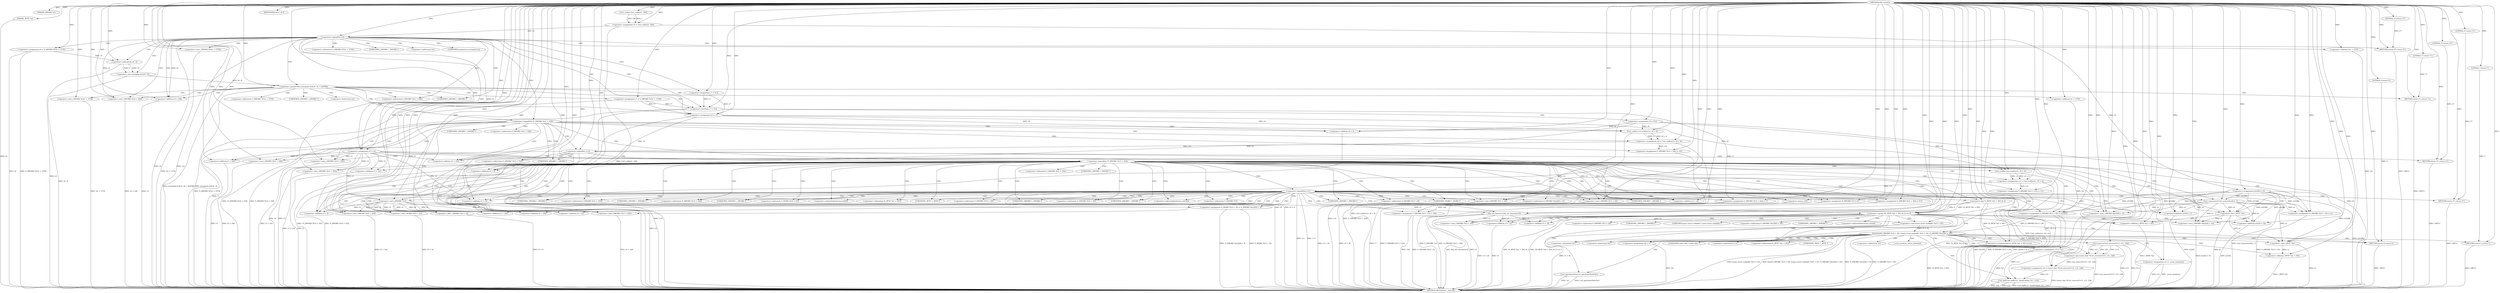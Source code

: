 digraph tftp_connect {  
"1000112" [label = "(METHOD,tftp_connect)" ]
"1000391" [label = "(METHOD_RETURN,int __fastcall)" ]
"1000113" [label = "(PARAM,_DWORD *a1)" ]
"1000114" [label = "(PARAM,_BYTE *a2)" ]
"1000127" [label = "(<operator>.assignment,v4 = Curl_ccalloc(1, 336))" ]
"1000129" [label = "(Curl_ccalloc,Curl_ccalloc(1, 336))" ]
"1000132" [label = "(<operator>.assignment,a1[188] = v4)" ]
"1000138" [label = "(<operator>.logicalNot,!v4)" ]
"1000140" [label = "(RETURN,return 27;,return 27;)" ]
"1000141" [label = "(LITERAL,27,return 27;)" ]
"1000142" [label = "(<operator>.assignment,v5 = v4)" ]
"1000145" [label = "(<operator>.assignment,v6 = *(_DWORD *)(*a1 + 1576))" ]
"1000148" [label = "(<operator>.cast,(_DWORD *)(*a1 + 1576))" ]
"1000150" [label = "(<operator>.addition,*a1 + 1576)" ]
"1000155" [label = "(IDENTIFIER,v6,if ( v6 ))" ]
"1000158" [label = "(<operator>.greaterThan,(unsigned int)(v6 - 8) > 0xFFB0)" ]
"1000159" [label = "(<operator>.cast,(unsigned int)(v6 - 8))" ]
"1000161" [label = "(<operator>.subtraction,v6 - 8)" ]
"1000165" [label = "(RETURN,return 71;,return 71;)" ]
"1000166" [label = "(LITERAL,71,return 71;)" ]
"1000167" [label = "(<operator>.assignment,v7 = *(_DWORD *)(*a1 + 1576))" ]
"1000170" [label = "(<operator>.cast,(_DWORD *)(*a1 + 1576))" ]
"1000172" [label = "(<operator>.addition,*a1 + 1576)" ]
"1000178" [label = "(<operator>.assignment,v7 = 512)" ]
"1000181" [label = "(<operator>.assignment,v9 = v7)" ]
"1000185" [label = "(<operator>.lessThan,v7 < 512)" ]
"1000188" [label = "(<operator>.assignment,v9 = 512)" ]
"1000192" [label = "(<operator>.logicalNot,!*(_DWORD *)(v4 + 328))" ]
"1000194" [label = "(<operator>.cast,(_DWORD *)(v4 + 328))" ]
"1000196" [label = "(<operator>.addition,v4 + 328)" ]
"1000200" [label = "(<operator>.assignment,v10 = Curl_ccalloc(1u, v9 + 4))" ]
"1000202" [label = "(Curl_ccalloc,Curl_ccalloc(1u, v9 + 4))" ]
"1000204" [label = "(<operator>.addition,v9 + 4)" ]
"1000207" [label = "(<operator>.assignment,*(_DWORD *)(v5 + 328) = v10)" ]
"1000209" [label = "(<operator>.cast,(_DWORD *)(v5 + 328))" ]
"1000211" [label = "(<operator>.addition,v5 + 328)" ]
"1000216" [label = "(<operator>.logicalNot,!v10)" ]
"1000218" [label = "(RETURN,return 27;,return 27;)" ]
"1000219" [label = "(LITERAL,27,return 27;)" ]
"1000221" [label = "(<operator>.logicalNot,!*(_DWORD *)(v5 + 332))" ]
"1000223" [label = "(<operator>.cast,(_DWORD *)(v5 + 332))" ]
"1000225" [label = "(<operator>.addition,v5 + 332)" ]
"1000229" [label = "(<operator>.assignment,v11 = Curl_ccalloc(1u, v9 + 4))" ]
"1000231" [label = "(Curl_ccalloc,Curl_ccalloc(1u, v9 + 4))" ]
"1000233" [label = "(<operator>.addition,v9 + 4)" ]
"1000236" [label = "(<operator>.assignment,*(_DWORD *)(v5 + 332) = v11)" ]
"1000238" [label = "(<operator>.cast,(_DWORD *)(v5 + 332))" ]
"1000240" [label = "(<operator>.addition,v5 + 332)" ]
"1000245" [label = "(<operator>.logicalNot,!v11)" ]
"1000247" [label = "(RETURN,return 27;,return 27;)" ]
"1000248" [label = "(LITERAL,27,return 27;)" ]
"1000249" [label = "(Curl_conncontrol,Curl_conncontrol(a1, 1))" ]
"1000252" [label = "(<operator>.assignment,*(_DWORD *)(v5 + 16) = a1)" ]
"1000254" [label = "(<operator>.cast,(_DWORD *)(v5 + 16))" ]
"1000256" [label = "(<operator>.addition,v5 + 16)" ]
"1000260" [label = "(<operator>.assignment,*(_DWORD *)(v5 + 20) = a1[105])" ]
"1000262" [label = "(<operator>.cast,(_DWORD *)(v5 + 20))" ]
"1000264" [label = "(<operator>.addition,v5 + 20)" ]
"1000270" [label = "(<operator>.assignment,*(_DWORD *)v5 = 0)" ]
"1000272" [label = "(<operator>.cast,(_DWORD *)v5)" ]
"1000276" [label = "(<operator>.assignment,*(_DWORD *)(v5 + 8) = -100)" ]
"1000278" [label = "(<operator>.cast,(_DWORD *)(v5 + 8))" ]
"1000280" [label = "(<operator>.addition,v5 + 8)" ]
"1000283" [label = "(<operator>.minus,-100)" ]
"1000285" [label = "(<operator>.assignment,*(_DWORD *)(v5 + 320) = 512)" ]
"1000287" [label = "(<operator>.cast,(_DWORD *)(v5 + 320))" ]
"1000289" [label = "(<operator>.addition,v5 + 320)" ]
"1000293" [label = "(<operator>.assignment,*(_DWORD *)(v5 + 324) = v7)" ]
"1000295" [label = "(<operator>.cast,(_DWORD *)(v5 + 324))" ]
"1000297" [label = "(<operator>.addition,v5 + 324)" ]
"1000301" [label = "(<operator>.assignment,*(_WORD *)(v5 + 52) = *(_DWORD *)(a1[20] + 4))" ]
"1000303" [label = "(<operator>.cast,(_WORD *)(v5 + 52))" ]
"1000305" [label = "(<operator>.addition,v5 + 52)" ]
"1000309" [label = "(<operator>.cast,(_DWORD *)(a1[20] + 4))" ]
"1000311" [label = "(<operator>.addition,a1[20] + 4)" ]
"1000316" [label = "(tftp_set_timeouts,tftp_set_timeouts(v5))" ]
"1000319" [label = "(<operator>.equals,(*((_BYTE *)a1 + 591) & 2) == 0)" ]
"1000320" [label = "(<operator>.and,*((_BYTE *)a1 + 591) & 2)" ]
"1000322" [label = "(<operator>.addition,(_BYTE *)a1 + 591)" ]
"1000323" [label = "(<operator>.cast,(_BYTE *)a1)" ]
"1000331" [label = "(bind,bind(*(_DWORD *)(v5 + 20), (const struct sockaddr *)(v5 + 52), *(_DWORD *)(a1[20] + 16)))" ]
"1000333" [label = "(<operator>.cast,(_DWORD *)(v5 + 20))" ]
"1000335" [label = "(<operator>.addition,v5 + 20)" ]
"1000338" [label = "(<operator>.cast,(const struct sockaddr *)(v5 + 52))" ]
"1000340" [label = "(<operator>.addition,v5 + 52)" ]
"1000344" [label = "(<operator>.cast,(_DWORD *)(a1[20] + 16))" ]
"1000346" [label = "(<operator>.addition,a1[20] + 16)" ]
"1000352" [label = "(<operator>.assignment,v12 = *a1)" ]
"1000356" [label = "(<operator>.assignment,v13 = _errno_location())" ]
"1000359" [label = "(<operator>.assignment,v14 = (const char *)Curl_strerror(*v13, v15, 128))" ]
"1000361" [label = "(<operator>.cast,(const char *)Curl_strerror(*v13, v15, 128))" ]
"1000363" [label = "(Curl_strerror,Curl_strerror(*v13, v15, 128))" ]
"1000368" [label = "(Curl_failf,Curl_failf(v12, \"bind() failed; %s\", v14))" ]
"1000372" [label = "(RETURN,return 7;,return 7;)" ]
"1000373" [label = "(LITERAL,7,return 7;)" ]
"1000374" [label = "(<operators>.assignmentOr,*((_BYTE *)a1 + 591) |= 2u)" ]
"1000376" [label = "(<operator>.addition,(_BYTE *)a1 + 591)" ]
"1000377" [label = "(<operator>.cast,(_BYTE *)a1)" ]
"1000382" [label = "(Curl_pgrsStartNow,Curl_pgrsStartNow(*a1))" ]
"1000385" [label = "(<operator>.assignment,*a2 = 1)" ]
"1000389" [label = "(RETURN,return 0;,return 0;)" ]
"1000390" [label = "(LITERAL,0,return 0;)" ]
"1000147" [label = "(<operator>.indirection,*(_DWORD *)(*a1 + 1576))" ]
"1000149" [label = "(UNKNOWN,_DWORD *,_DWORD *)" ]
"1000151" [label = "(<operator>.indirection,*a1)" ]
"1000160" [label = "(UNKNOWN,unsigned int,unsigned int)" ]
"1000169" [label = "(<operator>.indirection,*(_DWORD *)(*a1 + 1576))" ]
"1000171" [label = "(UNKNOWN,_DWORD *,_DWORD *)" ]
"1000173" [label = "(<operator>.indirection,*a1)" ]
"1000193" [label = "(<operator>.indirection,*(_DWORD *)(v4 + 328))" ]
"1000195" [label = "(UNKNOWN,_DWORD *,_DWORD *)" ]
"1000208" [label = "(<operator>.indirection,*(_DWORD *)(v5 + 328))" ]
"1000210" [label = "(UNKNOWN,_DWORD *,_DWORD *)" ]
"1000222" [label = "(<operator>.indirection,*(_DWORD *)(v5 + 332))" ]
"1000224" [label = "(UNKNOWN,_DWORD *,_DWORD *)" ]
"1000237" [label = "(<operator>.indirection,*(_DWORD *)(v5 + 332))" ]
"1000239" [label = "(UNKNOWN,_DWORD *,_DWORD *)" ]
"1000253" [label = "(<operator>.indirection,*(_DWORD *)(v5 + 16))" ]
"1000255" [label = "(UNKNOWN,_DWORD *,_DWORD *)" ]
"1000261" [label = "(<operator>.indirection,*(_DWORD *)(v5 + 20))" ]
"1000263" [label = "(UNKNOWN,_DWORD *,_DWORD *)" ]
"1000267" [label = "(<operator>.indirectIndexAccess,a1[105])" ]
"1000271" [label = "(<operator>.indirection,*(_DWORD *)v5)" ]
"1000273" [label = "(UNKNOWN,_DWORD *,_DWORD *)" ]
"1000277" [label = "(<operator>.indirection,*(_DWORD *)(v5 + 8))" ]
"1000279" [label = "(UNKNOWN,_DWORD *,_DWORD *)" ]
"1000286" [label = "(<operator>.indirection,*(_DWORD *)(v5 + 320))" ]
"1000288" [label = "(UNKNOWN,_DWORD *,_DWORD *)" ]
"1000294" [label = "(<operator>.indirection,*(_DWORD *)(v5 + 324))" ]
"1000296" [label = "(UNKNOWN,_DWORD *,_DWORD *)" ]
"1000302" [label = "(<operator>.indirection,*(_WORD *)(v5 + 52))" ]
"1000304" [label = "(UNKNOWN,_WORD *,_WORD *)" ]
"1000308" [label = "(<operator>.indirection,*(_DWORD *)(a1[20] + 4))" ]
"1000310" [label = "(UNKNOWN,_DWORD *,_DWORD *)" ]
"1000312" [label = "(<operator>.indirectIndexAccess,a1[20])" ]
"1000321" [label = "(<operator>.indirection,*((_BYTE *)a1 + 591))" ]
"1000324" [label = "(UNKNOWN,_BYTE *,_BYTE *)" ]
"1000332" [label = "(<operator>.indirection,*(_DWORD *)(v5 + 20))" ]
"1000334" [label = "(UNKNOWN,_DWORD *,_DWORD *)" ]
"1000339" [label = "(UNKNOWN,const struct sockaddr *,const struct sockaddr *)" ]
"1000343" [label = "(<operator>.indirection,*(_DWORD *)(a1[20] + 16))" ]
"1000345" [label = "(UNKNOWN,_DWORD *,_DWORD *)" ]
"1000347" [label = "(<operator>.indirectIndexAccess,a1[20])" ]
"1000354" [label = "(<operator>.indirection,*a1)" ]
"1000358" [label = "(_errno_location,_errno_location())" ]
"1000362" [label = "(UNKNOWN,const char *,const char *)" ]
"1000364" [label = "(<operator>.indirection,*v13)" ]
"1000375" [label = "(<operator>.indirection,*((_BYTE *)a1 + 591))" ]
"1000378" [label = "(UNKNOWN,_BYTE *,_BYTE *)" ]
"1000383" [label = "(<operator>.indirection,*a1)" ]
"1000386" [label = "(<operator>.indirection,*a2)" ]
  "1000389" -> "1000391"  [ label = "DDG: <RET>"] 
  "1000247" -> "1000391"  [ label = "DDG: <RET>"] 
  "1000165" -> "1000391"  [ label = "DDG: <RET>"] 
  "1000218" -> "1000391"  [ label = "DDG: <RET>"] 
  "1000140" -> "1000391"  [ label = "DDG: <RET>"] 
  "1000372" -> "1000391"  [ label = "DDG: <RET>"] 
  "1000192" -> "1000391"  [ label = "DDG: !*(_DWORD *)(v4 + 328)"] 
  "1000114" -> "1000391"  [ label = "DDG: a2"] 
  "1000211" -> "1000391"  [ label = "DDG: v5"] 
  "1000287" -> "1000391"  [ label = "DDG: v5 + 320"] 
  "1000293" -> "1000391"  [ label = "DDG: *(_DWORD *)(v5 + 324)"] 
  "1000142" -> "1000391"  [ label = "DDG: v4"] 
  "1000159" -> "1000391"  [ label = "DDG: v6 - 8"] 
  "1000260" -> "1000391"  [ label = "DDG: a1[105]"] 
  "1000142" -> "1000391"  [ label = "DDG: v5"] 
  "1000204" -> "1000391"  [ label = "DDG: v9"] 
  "1000316" -> "1000391"  [ label = "DDG: tftp_set_timeouts(v5)"] 
  "1000333" -> "1000391"  [ label = "DDG: v5 + 20"] 
  "1000138" -> "1000391"  [ label = "DDG: v4"] 
  "1000323" -> "1000391"  [ label = "DDG: a1"] 
  "1000188" -> "1000391"  [ label = "DDG: v9"] 
  "1000319" -> "1000391"  [ label = "DDG: (*((_BYTE *)a1 + 591) & 2) == 0"] 
  "1000320" -> "1000391"  [ label = "DDG: *((_BYTE *)a1 + 591)"] 
  "1000231" -> "1000391"  [ label = "DDG: v9 + 4"] 
  "1000301" -> "1000391"  [ label = "DDG: *(_DWORD *)(a1[20] + 4)"] 
  "1000245" -> "1000391"  [ label = "DDG: v11"] 
  "1000216" -> "1000391"  [ label = "DDG: v10"] 
  "1000209" -> "1000391"  [ label = "DDG: v5 + 328"] 
  "1000322" -> "1000391"  [ label = "DDG: (_BYTE *)a1"] 
  "1000363" -> "1000391"  [ label = "DDG: *v13"] 
  "1000368" -> "1000391"  [ label = "DDG: v12"] 
  "1000221" -> "1000391"  [ label = "DDG: !*(_DWORD *)(v5 + 332)"] 
  "1000233" -> "1000391"  [ label = "DDG: v9"] 
  "1000254" -> "1000391"  [ label = "DDG: v5 + 16"] 
  "1000276" -> "1000391"  [ label = "DDG: -100"] 
  "1000382" -> "1000391"  [ label = "DDG: Curl_pgrsStartNow(*a1)"] 
  "1000319" -> "1000391"  [ label = "DDG: *((_BYTE *)a1 + 591) & 2"] 
  "1000240" -> "1000391"  [ label = "DDG: v5"] 
  "1000301" -> "1000391"  [ label = "DDG: *(_WORD *)(v5 + 52)"] 
  "1000132" -> "1000391"  [ label = "DDG: a1[188]"] 
  "1000368" -> "1000391"  [ label = "DDG: Curl_failf(v12, \"bind() failed; %s\", v14)"] 
  "1000340" -> "1000391"  [ label = "DDG: v5"] 
  "1000148" -> "1000391"  [ label = "DDG: *a1 + 1576"] 
  "1000181" -> "1000391"  [ label = "DDG: v9"] 
  "1000145" -> "1000391"  [ label = "DDG: *(_DWORD *)(*a1 + 1576)"] 
  "1000202" -> "1000391"  [ label = "DDG: v9 + 4"] 
  "1000252" -> "1000391"  [ label = "DDG: *(_DWORD *)(v5 + 16)"] 
  "1000158" -> "1000391"  [ label = "DDG: (unsigned int)(v6 - 8) > 0xFFB0"] 
  "1000276" -> "1000391"  [ label = "DDG: *(_DWORD *)(v5 + 8)"] 
  "1000270" -> "1000391"  [ label = "DDG: *(_DWORD *)v5"] 
  "1000236" -> "1000391"  [ label = "DDG: *(_DWORD *)(v5 + 332)"] 
  "1000344" -> "1000391"  [ label = "DDG: a1[20] + 16"] 
  "1000138" -> "1000391"  [ label = "DDG: !v4"] 
  "1000158" -> "1000391"  [ label = "DDG: (unsigned int)(v6 - 8)"] 
  "1000359" -> "1000391"  [ label = "DDG: (const char *)Curl_strerror(*v13, v15, 128)"] 
  "1000185" -> "1000391"  [ label = "DDG: v7 < 512"] 
  "1000221" -> "1000391"  [ label = "DDG: *(_DWORD *)(v5 + 332)"] 
  "1000192" -> "1000391"  [ label = "DDG: *(_DWORD *)(v4 + 328)"] 
  "1000249" -> "1000391"  [ label = "DDG: Curl_conncontrol(a1, 1)"] 
  "1000260" -> "1000391"  [ label = "DDG: *(_DWORD *)(v5 + 20)"] 
  "1000377" -> "1000391"  [ label = "DDG: a1"] 
  "1000331" -> "1000391"  [ label = "DDG: *(_DWORD *)(a1[20] + 16)"] 
  "1000363" -> "1000391"  [ label = "DDG: v15"] 
  "1000285" -> "1000391"  [ label = "DDG: *(_DWORD *)(v5 + 320)"] 
  "1000223" -> "1000391"  [ label = "DDG: v5 + 332"] 
  "1000316" -> "1000391"  [ label = "DDG: v5"] 
  "1000331" -> "1000391"  [ label = "DDG: *(_DWORD *)(v5 + 20)"] 
  "1000229" -> "1000391"  [ label = "DDG: Curl_ccalloc(1u, v9 + 4)"] 
  "1000309" -> "1000391"  [ label = "DDG: a1[20] + 4"] 
  "1000207" -> "1000391"  [ label = "DDG: *(_DWORD *)(v5 + 328)"] 
  "1000278" -> "1000391"  [ label = "DDG: v5 + 8"] 
  "1000293" -> "1000391"  [ label = "DDG: v7"] 
  "1000376" -> "1000391"  [ label = "DDG: (_BYTE *)a1"] 
  "1000194" -> "1000391"  [ label = "DDG: v4 + 328"] 
  "1000167" -> "1000391"  [ label = "DDG: *(_DWORD *)(*a1 + 1576)"] 
  "1000352" -> "1000391"  [ label = "DDG: *a1"] 
  "1000374" -> "1000391"  [ label = "DDG: *((_BYTE *)a1 + 591)"] 
  "1000346" -> "1000391"  [ label = "DDG: a1[20]"] 
  "1000361" -> "1000391"  [ label = "DDG: Curl_strerror(*v13, v15, 128)"] 
  "1000262" -> "1000391"  [ label = "DDG: v5 + 20"] 
  "1000216" -> "1000391"  [ label = "DDG: !v10"] 
  "1000127" -> "1000391"  [ label = "DDG: Curl_ccalloc(1, 336)"] 
  "1000382" -> "1000391"  [ label = "DDG: *a1"] 
  "1000356" -> "1000391"  [ label = "DDG: v13"] 
  "1000303" -> "1000391"  [ label = "DDG: v5 + 52"] 
  "1000172" -> "1000391"  [ label = "DDG: *a1"] 
  "1000338" -> "1000391"  [ label = "DDG: v5 + 52"] 
  "1000170" -> "1000391"  [ label = "DDG: *a1 + 1576"] 
  "1000200" -> "1000391"  [ label = "DDG: Curl_ccalloc(1u, v9 + 4)"] 
  "1000196" -> "1000391"  [ label = "DDG: v4"] 
  "1000295" -> "1000391"  [ label = "DDG: v5 + 324"] 
  "1000145" -> "1000391"  [ label = "DDG: v6"] 
  "1000238" -> "1000391"  [ label = "DDG: v5 + 332"] 
  "1000368" -> "1000391"  [ label = "DDG: v14"] 
  "1000245" -> "1000391"  [ label = "DDG: !v11"] 
  "1000331" -> "1000391"  [ label = "DDG: (const struct sockaddr *)(v5 + 52)"] 
  "1000356" -> "1000391"  [ label = "DDG: _errno_location()"] 
  "1000311" -> "1000391"  [ label = "DDG: a1[20]"] 
  "1000385" -> "1000391"  [ label = "DDG: *a2"] 
  "1000161" -> "1000391"  [ label = "DDG: v6"] 
  "1000150" -> "1000391"  [ label = "DDG: *a1"] 
  "1000185" -> "1000391"  [ label = "DDG: v7"] 
  "1000331" -> "1000391"  [ label = "DDG: bind(*(_DWORD *)(v5 + 20), (const struct sockaddr *)(v5 + 52), *(_DWORD *)(a1[20] + 16))"] 
  "1000112" -> "1000113"  [ label = "DDG: "] 
  "1000112" -> "1000114"  [ label = "DDG: "] 
  "1000129" -> "1000127"  [ label = "DDG: 1"] 
  "1000129" -> "1000127"  [ label = "DDG: 336"] 
  "1000112" -> "1000127"  [ label = "DDG: "] 
  "1000112" -> "1000129"  [ label = "DDG: "] 
  "1000127" -> "1000132"  [ label = "DDG: v4"] 
  "1000112" -> "1000132"  [ label = "DDG: "] 
  "1000112" -> "1000138"  [ label = "DDG: "] 
  "1000127" -> "1000138"  [ label = "DDG: v4"] 
  "1000141" -> "1000140"  [ label = "DDG: 27"] 
  "1000112" -> "1000140"  [ label = "DDG: "] 
  "1000112" -> "1000141"  [ label = "DDG: "] 
  "1000138" -> "1000142"  [ label = "DDG: v4"] 
  "1000112" -> "1000142"  [ label = "DDG: "] 
  "1000112" -> "1000145"  [ label = "DDG: "] 
  "1000112" -> "1000148"  [ label = "DDG: "] 
  "1000112" -> "1000150"  [ label = "DDG: "] 
  "1000112" -> "1000155"  [ label = "DDG: "] 
  "1000159" -> "1000158"  [ label = "DDG: v6 - 8"] 
  "1000161" -> "1000159"  [ label = "DDG: v6"] 
  "1000161" -> "1000159"  [ label = "DDG: 8"] 
  "1000145" -> "1000161"  [ label = "DDG: v6"] 
  "1000112" -> "1000161"  [ label = "DDG: "] 
  "1000112" -> "1000158"  [ label = "DDG: "] 
  "1000166" -> "1000165"  [ label = "DDG: 71"] 
  "1000112" -> "1000165"  [ label = "DDG: "] 
  "1000112" -> "1000166"  [ label = "DDG: "] 
  "1000112" -> "1000167"  [ label = "DDG: "] 
  "1000112" -> "1000170"  [ label = "DDG: "] 
  "1000112" -> "1000172"  [ label = "DDG: "] 
  "1000112" -> "1000178"  [ label = "DDG: "] 
  "1000178" -> "1000181"  [ label = "DDG: v7"] 
  "1000167" -> "1000181"  [ label = "DDG: v7"] 
  "1000112" -> "1000181"  [ label = "DDG: "] 
  "1000112" -> "1000185"  [ label = "DDG: "] 
  "1000178" -> "1000185"  [ label = "DDG: v7"] 
  "1000167" -> "1000185"  [ label = "DDG: v7"] 
  "1000112" -> "1000188"  [ label = "DDG: "] 
  "1000112" -> "1000194"  [ label = "DDG: "] 
  "1000138" -> "1000194"  [ label = "DDG: v4"] 
  "1000112" -> "1000196"  [ label = "DDG: "] 
  "1000138" -> "1000196"  [ label = "DDG: v4"] 
  "1000202" -> "1000200"  [ label = "DDG: 1u"] 
  "1000202" -> "1000200"  [ label = "DDG: v9 + 4"] 
  "1000112" -> "1000200"  [ label = "DDG: "] 
  "1000112" -> "1000202"  [ label = "DDG: "] 
  "1000188" -> "1000202"  [ label = "DDG: v9"] 
  "1000181" -> "1000202"  [ label = "DDG: v9"] 
  "1000188" -> "1000204"  [ label = "DDG: v9"] 
  "1000181" -> "1000204"  [ label = "DDG: v9"] 
  "1000112" -> "1000204"  [ label = "DDG: "] 
  "1000200" -> "1000207"  [ label = "DDG: v10"] 
  "1000112" -> "1000207"  [ label = "DDG: "] 
  "1000142" -> "1000209"  [ label = "DDG: v5"] 
  "1000112" -> "1000209"  [ label = "DDG: "] 
  "1000142" -> "1000211"  [ label = "DDG: v5"] 
  "1000112" -> "1000211"  [ label = "DDG: "] 
  "1000112" -> "1000216"  [ label = "DDG: "] 
  "1000200" -> "1000216"  [ label = "DDG: v10"] 
  "1000219" -> "1000218"  [ label = "DDG: 27"] 
  "1000112" -> "1000218"  [ label = "DDG: "] 
  "1000112" -> "1000219"  [ label = "DDG: "] 
  "1000142" -> "1000223"  [ label = "DDG: v5"] 
  "1000112" -> "1000223"  [ label = "DDG: "] 
  "1000142" -> "1000225"  [ label = "DDG: v5"] 
  "1000112" -> "1000225"  [ label = "DDG: "] 
  "1000231" -> "1000229"  [ label = "DDG: 1u"] 
  "1000231" -> "1000229"  [ label = "DDG: v9 + 4"] 
  "1000112" -> "1000229"  [ label = "DDG: "] 
  "1000112" -> "1000231"  [ label = "DDG: "] 
  "1000188" -> "1000231"  [ label = "DDG: v9"] 
  "1000181" -> "1000231"  [ label = "DDG: v9"] 
  "1000188" -> "1000233"  [ label = "DDG: v9"] 
  "1000181" -> "1000233"  [ label = "DDG: v9"] 
  "1000112" -> "1000233"  [ label = "DDG: "] 
  "1000229" -> "1000236"  [ label = "DDG: v11"] 
  "1000112" -> "1000236"  [ label = "DDG: "] 
  "1000112" -> "1000238"  [ label = "DDG: "] 
  "1000142" -> "1000238"  [ label = "DDG: v5"] 
  "1000112" -> "1000240"  [ label = "DDG: "] 
  "1000142" -> "1000240"  [ label = "DDG: v5"] 
  "1000112" -> "1000245"  [ label = "DDG: "] 
  "1000229" -> "1000245"  [ label = "DDG: v11"] 
  "1000248" -> "1000247"  [ label = "DDG: 27"] 
  "1000112" -> "1000247"  [ label = "DDG: "] 
  "1000112" -> "1000248"  [ label = "DDG: "] 
  "1000132" -> "1000249"  [ label = "DDG: a1[188]"] 
  "1000112" -> "1000249"  [ label = "DDG: "] 
  "1000249" -> "1000252"  [ label = "DDG: a1"] 
  "1000132" -> "1000252"  [ label = "DDG: a1[188]"] 
  "1000112" -> "1000252"  [ label = "DDG: "] 
  "1000112" -> "1000254"  [ label = "DDG: "] 
  "1000142" -> "1000254"  [ label = "DDG: v5"] 
  "1000112" -> "1000256"  [ label = "DDG: "] 
  "1000142" -> "1000256"  [ label = "DDG: v5"] 
  "1000249" -> "1000260"  [ label = "DDG: a1"] 
  "1000132" -> "1000260"  [ label = "DDG: a1[188]"] 
  "1000112" -> "1000260"  [ label = "DDG: "] 
  "1000112" -> "1000262"  [ label = "DDG: "] 
  "1000142" -> "1000262"  [ label = "DDG: v5"] 
  "1000112" -> "1000264"  [ label = "DDG: "] 
  "1000142" -> "1000264"  [ label = "DDG: v5"] 
  "1000112" -> "1000270"  [ label = "DDG: "] 
  "1000112" -> "1000272"  [ label = "DDG: "] 
  "1000142" -> "1000272"  [ label = "DDG: v5"] 
  "1000283" -> "1000276"  [ label = "DDG: 100"] 
  "1000272" -> "1000278"  [ label = "DDG: v5"] 
  "1000112" -> "1000278"  [ label = "DDG: "] 
  "1000272" -> "1000280"  [ label = "DDG: v5"] 
  "1000112" -> "1000280"  [ label = "DDG: "] 
  "1000112" -> "1000283"  [ label = "DDG: "] 
  "1000112" -> "1000285"  [ label = "DDG: "] 
  "1000112" -> "1000287"  [ label = "DDG: "] 
  "1000272" -> "1000287"  [ label = "DDG: v5"] 
  "1000112" -> "1000289"  [ label = "DDG: "] 
  "1000272" -> "1000289"  [ label = "DDG: v5"] 
  "1000185" -> "1000293"  [ label = "DDG: v7"] 
  "1000112" -> "1000293"  [ label = "DDG: "] 
  "1000112" -> "1000295"  [ label = "DDG: "] 
  "1000272" -> "1000295"  [ label = "DDG: v5"] 
  "1000112" -> "1000297"  [ label = "DDG: "] 
  "1000272" -> "1000297"  [ label = "DDG: v5"] 
  "1000112" -> "1000303"  [ label = "DDG: "] 
  "1000272" -> "1000303"  [ label = "DDG: v5"] 
  "1000112" -> "1000305"  [ label = "DDG: "] 
  "1000272" -> "1000305"  [ label = "DDG: v5"] 
  "1000249" -> "1000309"  [ label = "DDG: a1"] 
  "1000132" -> "1000309"  [ label = "DDG: a1[188]"] 
  "1000112" -> "1000309"  [ label = "DDG: "] 
  "1000249" -> "1000311"  [ label = "DDG: a1"] 
  "1000132" -> "1000311"  [ label = "DDG: a1[188]"] 
  "1000112" -> "1000311"  [ label = "DDG: "] 
  "1000112" -> "1000316"  [ label = "DDG: "] 
  "1000272" -> "1000316"  [ label = "DDG: v5"] 
  "1000320" -> "1000319"  [ label = "DDG: *((_BYTE *)a1 + 591)"] 
  "1000320" -> "1000319"  [ label = "DDG: 2"] 
  "1000323" -> "1000322"  [ label = "DDG: a1"] 
  "1000132" -> "1000323"  [ label = "DDG: a1[188]"] 
  "1000112" -> "1000323"  [ label = "DDG: "] 
  "1000249" -> "1000323"  [ label = "DDG: a1"] 
  "1000112" -> "1000322"  [ label = "DDG: "] 
  "1000112" -> "1000320"  [ label = "DDG: "] 
  "1000112" -> "1000319"  [ label = "DDG: "] 
  "1000260" -> "1000331"  [ label = "DDG: *(_DWORD *)(v5 + 20)"] 
  "1000316" -> "1000333"  [ label = "DDG: v5"] 
  "1000112" -> "1000333"  [ label = "DDG: "] 
  "1000316" -> "1000335"  [ label = "DDG: v5"] 
  "1000112" -> "1000335"  [ label = "DDG: "] 
  "1000338" -> "1000331"  [ label = "DDG: v5 + 52"] 
  "1000112" -> "1000338"  [ label = "DDG: "] 
  "1000316" -> "1000338"  [ label = "DDG: v5"] 
  "1000112" -> "1000340"  [ label = "DDG: "] 
  "1000316" -> "1000340"  [ label = "DDG: v5"] 
  "1000323" -> "1000344"  [ label = "DDG: a1"] 
  "1000249" -> "1000344"  [ label = "DDG: a1"] 
  "1000132" -> "1000344"  [ label = "DDG: a1[188]"] 
  "1000112" -> "1000344"  [ label = "DDG: "] 
  "1000323" -> "1000346"  [ label = "DDG: a1"] 
  "1000249" -> "1000346"  [ label = "DDG: a1"] 
  "1000132" -> "1000346"  [ label = "DDG: a1[188]"] 
  "1000112" -> "1000346"  [ label = "DDG: "] 
  "1000112" -> "1000352"  [ label = "DDG: "] 
  "1000112" -> "1000356"  [ label = "DDG: "] 
  "1000361" -> "1000359"  [ label = "DDG: Curl_strerror(*v13, v15, 128)"] 
  "1000112" -> "1000359"  [ label = "DDG: "] 
  "1000363" -> "1000361"  [ label = "DDG: *v13"] 
  "1000363" -> "1000361"  [ label = "DDG: v15"] 
  "1000363" -> "1000361"  [ label = "DDG: 128"] 
  "1000112" -> "1000363"  [ label = "DDG: "] 
  "1000352" -> "1000368"  [ label = "DDG: v12"] 
  "1000112" -> "1000368"  [ label = "DDG: "] 
  "1000359" -> "1000368"  [ label = "DDG: v14"] 
  "1000373" -> "1000372"  [ label = "DDG: 7"] 
  "1000112" -> "1000372"  [ label = "DDG: "] 
  "1000112" -> "1000373"  [ label = "DDG: "] 
  "1000112" -> "1000374"  [ label = "DDG: "] 
  "1000320" -> "1000374"  [ label = "DDG: *((_BYTE *)a1 + 591)"] 
  "1000377" -> "1000376"  [ label = "DDG: a1"] 
  "1000323" -> "1000377"  [ label = "DDG: a1"] 
  "1000132" -> "1000377"  [ label = "DDG: a1[188]"] 
  "1000112" -> "1000377"  [ label = "DDG: "] 
  "1000249" -> "1000377"  [ label = "DDG: a1"] 
  "1000112" -> "1000376"  [ label = "DDG: "] 
  "1000112" -> "1000385"  [ label = "DDG: "] 
  "1000390" -> "1000389"  [ label = "DDG: 0"] 
  "1000112" -> "1000389"  [ label = "DDG: "] 
  "1000112" -> "1000390"  [ label = "DDG: "] 
  "1000138" -> "1000142"  [ label = "CDG: "] 
  "1000138" -> "1000140"  [ label = "CDG: "] 
  "1000138" -> "1000151"  [ label = "CDG: "] 
  "1000138" -> "1000150"  [ label = "CDG: "] 
  "1000138" -> "1000149"  [ label = "CDG: "] 
  "1000138" -> "1000148"  [ label = "CDG: "] 
  "1000138" -> "1000147"  [ label = "CDG: "] 
  "1000138" -> "1000145"  [ label = "CDG: "] 
  "1000138" -> "1000160"  [ label = "CDG: "] 
  "1000138" -> "1000159"  [ label = "CDG: "] 
  "1000138" -> "1000158"  [ label = "CDG: "] 
  "1000138" -> "1000161"  [ label = "CDG: "] 
  "1000138" -> "1000192"  [ label = "CDG: "] 
  "1000138" -> "1000185"  [ label = "CDG: "] 
  "1000138" -> "1000181"  [ label = "CDG: "] 
  "1000138" -> "1000178"  [ label = "CDG: "] 
  "1000138" -> "1000196"  [ label = "CDG: "] 
  "1000138" -> "1000195"  [ label = "CDG: "] 
  "1000138" -> "1000194"  [ label = "CDG: "] 
  "1000138" -> "1000193"  [ label = "CDG: "] 
  "1000158" -> "1000173"  [ label = "CDG: "] 
  "1000158" -> "1000172"  [ label = "CDG: "] 
  "1000158" -> "1000171"  [ label = "CDG: "] 
  "1000158" -> "1000170"  [ label = "CDG: "] 
  "1000158" -> "1000169"  [ label = "CDG: "] 
  "1000158" -> "1000167"  [ label = "CDG: "] 
  "1000158" -> "1000165"  [ label = "CDG: "] 
  "1000158" -> "1000192"  [ label = "CDG: "] 
  "1000158" -> "1000185"  [ label = "CDG: "] 
  "1000158" -> "1000181"  [ label = "CDG: "] 
  "1000158" -> "1000196"  [ label = "CDG: "] 
  "1000158" -> "1000195"  [ label = "CDG: "] 
  "1000158" -> "1000194"  [ label = "CDG: "] 
  "1000158" -> "1000193"  [ label = "CDG: "] 
  "1000185" -> "1000188"  [ label = "CDG: "] 
  "1000192" -> "1000208"  [ label = "CDG: "] 
  "1000192" -> "1000207"  [ label = "CDG: "] 
  "1000192" -> "1000204"  [ label = "CDG: "] 
  "1000192" -> "1000202"  [ label = "CDG: "] 
  "1000192" -> "1000200"  [ label = "CDG: "] 
  "1000192" -> "1000224"  [ label = "CDG: "] 
  "1000192" -> "1000223"  [ label = "CDG: "] 
  "1000192" -> "1000222"  [ label = "CDG: "] 
  "1000192" -> "1000221"  [ label = "CDG: "] 
  "1000192" -> "1000216"  [ label = "CDG: "] 
  "1000192" -> "1000211"  [ label = "CDG: "] 
  "1000192" -> "1000210"  [ label = "CDG: "] 
  "1000192" -> "1000209"  [ label = "CDG: "] 
  "1000192" -> "1000225"  [ label = "CDG: "] 
  "1000216" -> "1000224"  [ label = "CDG: "] 
  "1000216" -> "1000223"  [ label = "CDG: "] 
  "1000216" -> "1000222"  [ label = "CDG: "] 
  "1000216" -> "1000221"  [ label = "CDG: "] 
  "1000216" -> "1000218"  [ label = "CDG: "] 
  "1000216" -> "1000225"  [ label = "CDG: "] 
  "1000221" -> "1000240"  [ label = "CDG: "] 
  "1000221" -> "1000239"  [ label = "CDG: "] 
  "1000221" -> "1000238"  [ label = "CDG: "] 
  "1000221" -> "1000237"  [ label = "CDG: "] 
  "1000221" -> "1000236"  [ label = "CDG: "] 
  "1000221" -> "1000233"  [ label = "CDG: "] 
  "1000221" -> "1000231"  [ label = "CDG: "] 
  "1000221" -> "1000229"  [ label = "CDG: "] 
  "1000221" -> "1000256"  [ label = "CDG: "] 
  "1000221" -> "1000255"  [ label = "CDG: "] 
  "1000221" -> "1000254"  [ label = "CDG: "] 
  "1000221" -> "1000253"  [ label = "CDG: "] 
  "1000221" -> "1000252"  [ label = "CDG: "] 
  "1000221" -> "1000249"  [ label = "CDG: "] 
  "1000221" -> "1000245"  [ label = "CDG: "] 
  "1000221" -> "1000272"  [ label = "CDG: "] 
  "1000221" -> "1000271"  [ label = "CDG: "] 
  "1000221" -> "1000270"  [ label = "CDG: "] 
  "1000221" -> "1000267"  [ label = "CDG: "] 
  "1000221" -> "1000264"  [ label = "CDG: "] 
  "1000221" -> "1000263"  [ label = "CDG: "] 
  "1000221" -> "1000262"  [ label = "CDG: "] 
  "1000221" -> "1000261"  [ label = "CDG: "] 
  "1000221" -> "1000260"  [ label = "CDG: "] 
  "1000221" -> "1000288"  [ label = "CDG: "] 
  "1000221" -> "1000287"  [ label = "CDG: "] 
  "1000221" -> "1000286"  [ label = "CDG: "] 
  "1000221" -> "1000285"  [ label = "CDG: "] 
  "1000221" -> "1000283"  [ label = "CDG: "] 
  "1000221" -> "1000280"  [ label = "CDG: "] 
  "1000221" -> "1000279"  [ label = "CDG: "] 
  "1000221" -> "1000278"  [ label = "CDG: "] 
  "1000221" -> "1000277"  [ label = "CDG: "] 
  "1000221" -> "1000276"  [ label = "CDG: "] 
  "1000221" -> "1000273"  [ label = "CDG: "] 
  "1000221" -> "1000304"  [ label = "CDG: "] 
  "1000221" -> "1000303"  [ label = "CDG: "] 
  "1000221" -> "1000302"  [ label = "CDG: "] 
  "1000221" -> "1000301"  [ label = "CDG: "] 
  "1000221" -> "1000297"  [ label = "CDG: "] 
  "1000221" -> "1000296"  [ label = "CDG: "] 
  "1000221" -> "1000295"  [ label = "CDG: "] 
  "1000221" -> "1000294"  [ label = "CDG: "] 
  "1000221" -> "1000293"  [ label = "CDG: "] 
  "1000221" -> "1000289"  [ label = "CDG: "] 
  "1000221" -> "1000320"  [ label = "CDG: "] 
  "1000221" -> "1000319"  [ label = "CDG: "] 
  "1000221" -> "1000316"  [ label = "CDG: "] 
  "1000221" -> "1000312"  [ label = "CDG: "] 
  "1000221" -> "1000311"  [ label = "CDG: "] 
  "1000221" -> "1000310"  [ label = "CDG: "] 
  "1000221" -> "1000309"  [ label = "CDG: "] 
  "1000221" -> "1000308"  [ label = "CDG: "] 
  "1000221" -> "1000305"  [ label = "CDG: "] 
  "1000221" -> "1000324"  [ label = "CDG: "] 
  "1000221" -> "1000323"  [ label = "CDG: "] 
  "1000221" -> "1000322"  [ label = "CDG: "] 
  "1000221" -> "1000321"  [ label = "CDG: "] 
  "1000245" -> "1000256"  [ label = "CDG: "] 
  "1000245" -> "1000255"  [ label = "CDG: "] 
  "1000245" -> "1000254"  [ label = "CDG: "] 
  "1000245" -> "1000253"  [ label = "CDG: "] 
  "1000245" -> "1000252"  [ label = "CDG: "] 
  "1000245" -> "1000249"  [ label = "CDG: "] 
  "1000245" -> "1000247"  [ label = "CDG: "] 
  "1000245" -> "1000272"  [ label = "CDG: "] 
  "1000245" -> "1000271"  [ label = "CDG: "] 
  "1000245" -> "1000270"  [ label = "CDG: "] 
  "1000245" -> "1000267"  [ label = "CDG: "] 
  "1000245" -> "1000264"  [ label = "CDG: "] 
  "1000245" -> "1000263"  [ label = "CDG: "] 
  "1000245" -> "1000262"  [ label = "CDG: "] 
  "1000245" -> "1000261"  [ label = "CDG: "] 
  "1000245" -> "1000260"  [ label = "CDG: "] 
  "1000245" -> "1000288"  [ label = "CDG: "] 
  "1000245" -> "1000287"  [ label = "CDG: "] 
  "1000245" -> "1000286"  [ label = "CDG: "] 
  "1000245" -> "1000285"  [ label = "CDG: "] 
  "1000245" -> "1000283"  [ label = "CDG: "] 
  "1000245" -> "1000280"  [ label = "CDG: "] 
  "1000245" -> "1000279"  [ label = "CDG: "] 
  "1000245" -> "1000278"  [ label = "CDG: "] 
  "1000245" -> "1000277"  [ label = "CDG: "] 
  "1000245" -> "1000276"  [ label = "CDG: "] 
  "1000245" -> "1000273"  [ label = "CDG: "] 
  "1000245" -> "1000304"  [ label = "CDG: "] 
  "1000245" -> "1000303"  [ label = "CDG: "] 
  "1000245" -> "1000302"  [ label = "CDG: "] 
  "1000245" -> "1000301"  [ label = "CDG: "] 
  "1000245" -> "1000297"  [ label = "CDG: "] 
  "1000245" -> "1000296"  [ label = "CDG: "] 
  "1000245" -> "1000295"  [ label = "CDG: "] 
  "1000245" -> "1000294"  [ label = "CDG: "] 
  "1000245" -> "1000293"  [ label = "CDG: "] 
  "1000245" -> "1000289"  [ label = "CDG: "] 
  "1000245" -> "1000320"  [ label = "CDG: "] 
  "1000245" -> "1000319"  [ label = "CDG: "] 
  "1000245" -> "1000316"  [ label = "CDG: "] 
  "1000245" -> "1000312"  [ label = "CDG: "] 
  "1000245" -> "1000311"  [ label = "CDG: "] 
  "1000245" -> "1000310"  [ label = "CDG: "] 
  "1000245" -> "1000309"  [ label = "CDG: "] 
  "1000245" -> "1000308"  [ label = "CDG: "] 
  "1000245" -> "1000305"  [ label = "CDG: "] 
  "1000245" -> "1000324"  [ label = "CDG: "] 
  "1000245" -> "1000323"  [ label = "CDG: "] 
  "1000245" -> "1000322"  [ label = "CDG: "] 
  "1000245" -> "1000321"  [ label = "CDG: "] 
  "1000319" -> "1000335"  [ label = "CDG: "] 
  "1000319" -> "1000334"  [ label = "CDG: "] 
  "1000319" -> "1000333"  [ label = "CDG: "] 
  "1000319" -> "1000332"  [ label = "CDG: "] 
  "1000319" -> "1000331"  [ label = "CDG: "] 
  "1000319" -> "1000347"  [ label = "CDG: "] 
  "1000319" -> "1000346"  [ label = "CDG: "] 
  "1000319" -> "1000345"  [ label = "CDG: "] 
  "1000319" -> "1000344"  [ label = "CDG: "] 
  "1000319" -> "1000343"  [ label = "CDG: "] 
  "1000319" -> "1000340"  [ label = "CDG: "] 
  "1000319" -> "1000339"  [ label = "CDG: "] 
  "1000319" -> "1000338"  [ label = "CDG: "] 
  "1000319" -> "1000383"  [ label = "CDG: "] 
  "1000319" -> "1000382"  [ label = "CDG: "] 
  "1000319" -> "1000389"  [ label = "CDG: "] 
  "1000319" -> "1000386"  [ label = "CDG: "] 
  "1000319" -> "1000385"  [ label = "CDG: "] 
  "1000331" -> "1000352"  [ label = "CDG: "] 
  "1000331" -> "1000368"  [ label = "CDG: "] 
  "1000331" -> "1000364"  [ label = "CDG: "] 
  "1000331" -> "1000363"  [ label = "CDG: "] 
  "1000331" -> "1000362"  [ label = "CDG: "] 
  "1000331" -> "1000361"  [ label = "CDG: "] 
  "1000331" -> "1000359"  [ label = "CDG: "] 
  "1000331" -> "1000358"  [ label = "CDG: "] 
  "1000331" -> "1000356"  [ label = "CDG: "] 
  "1000331" -> "1000354"  [ label = "CDG: "] 
  "1000331" -> "1000383"  [ label = "CDG: "] 
  "1000331" -> "1000382"  [ label = "CDG: "] 
  "1000331" -> "1000378"  [ label = "CDG: "] 
  "1000331" -> "1000377"  [ label = "CDG: "] 
  "1000331" -> "1000376"  [ label = "CDG: "] 
  "1000331" -> "1000375"  [ label = "CDG: "] 
  "1000331" -> "1000374"  [ label = "CDG: "] 
  "1000331" -> "1000372"  [ label = "CDG: "] 
  "1000331" -> "1000389"  [ label = "CDG: "] 
  "1000331" -> "1000386"  [ label = "CDG: "] 
  "1000331" -> "1000385"  [ label = "CDG: "] 
}
